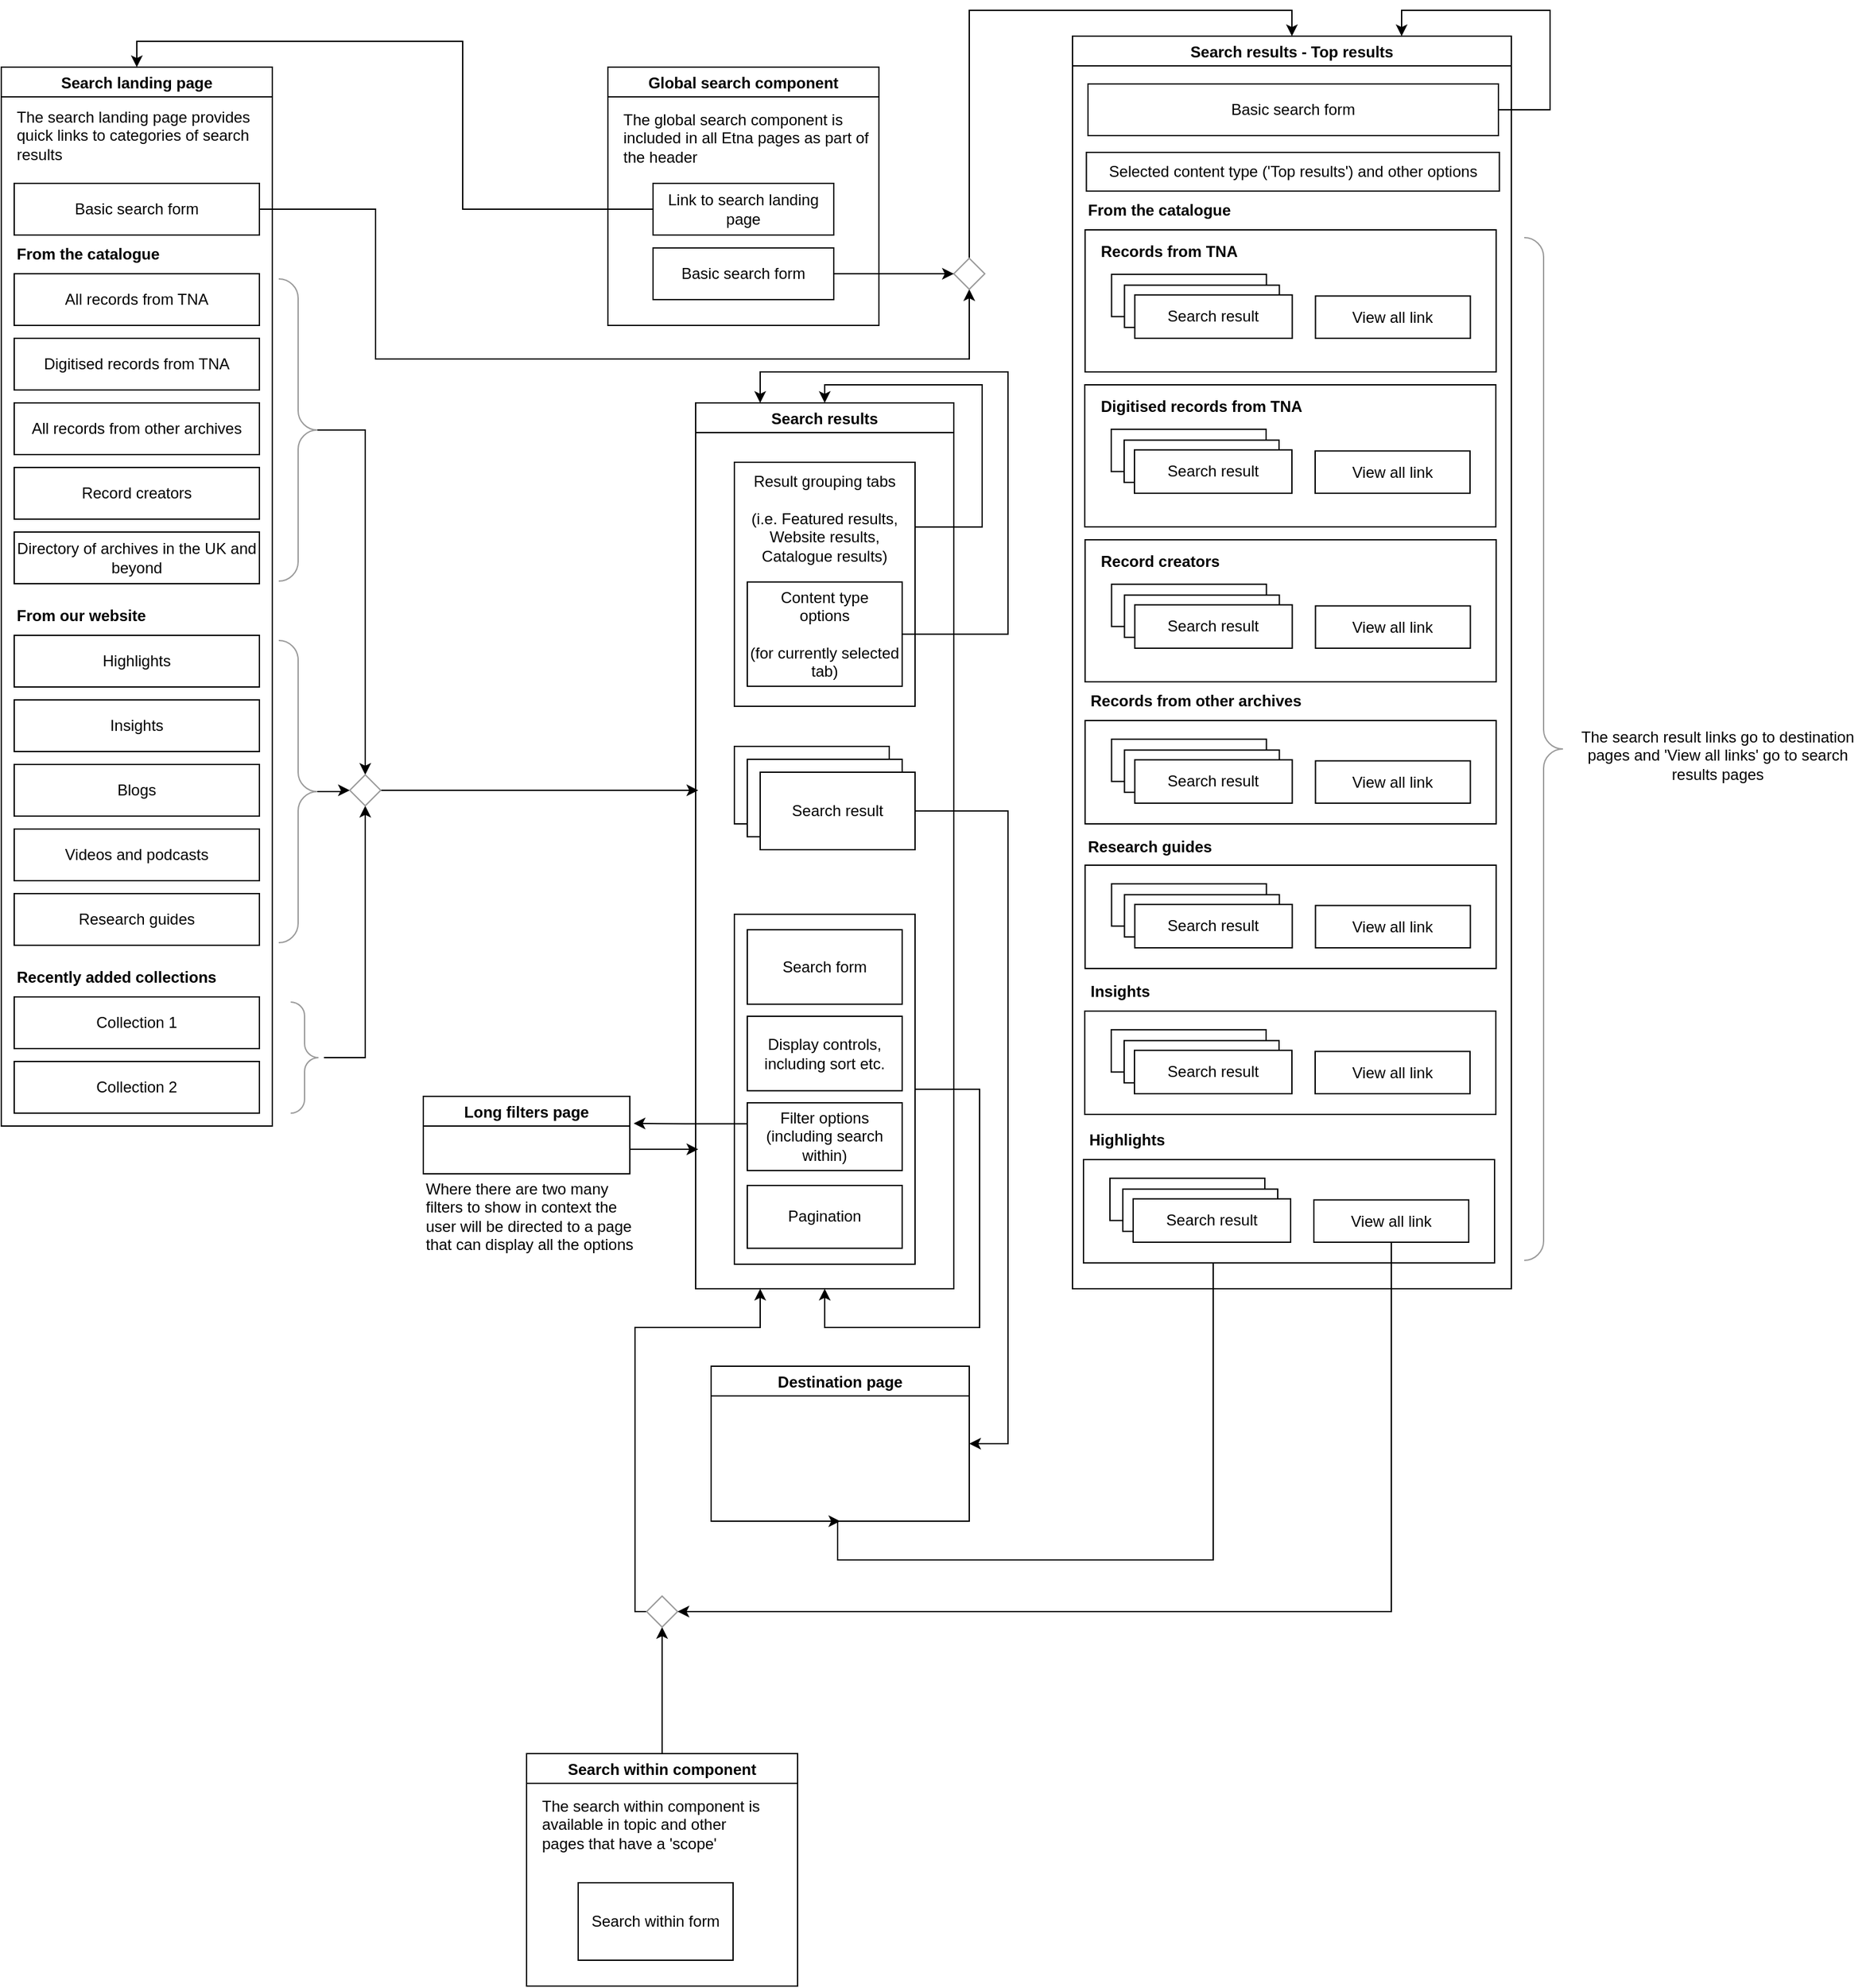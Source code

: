 <mxfile version="16.4.0" type="device"><diagram id="3wuXSHx0vhXqt1FfVYGA" name="Page-1"><mxGraphModel dx="676" dy="444" grid="1" gridSize="10" guides="1" tooltips="1" connect="1" arrows="1" fold="1" page="1" pageScale="1" pageWidth="1654" pageHeight="2336" math="0" shadow="0"><root><mxCell id="0"/><mxCell id="1" parent="0"/><mxCell id="5kCbINDF8DBrdRsvNfK--50" value="" style="edgeStyle=orthogonalEdgeStyle;rounded=0;orthogonalLoop=1;jettySize=auto;html=1;entryX=0.5;entryY=0;entryDx=0;entryDy=0;exitX=0;exitY=0.5;exitDx=0;exitDy=0;" parent="1" source="5kCbINDF8DBrdRsvNfK--17" target="5kCbINDF8DBrdRsvNfK--11" edge="1"><mxGeometry relative="1" as="geometry"><mxPoint x="655" y="-6" as="targetPoint"/></mxGeometry></mxCell><mxCell id="5kCbINDF8DBrdRsvNfK--1" value="Global search component" style="swimlane;" parent="1" vertex="1"><mxGeometry x="610" y="74" width="210" height="200" as="geometry"/></mxCell><mxCell id="5kCbINDF8DBrdRsvNfK--9" value="Basic search form" style="rounded=0;whiteSpace=wrap;html=1;" parent="5kCbINDF8DBrdRsvNfK--1" vertex="1"><mxGeometry x="35" y="140" width="140" height="40" as="geometry"/></mxCell><mxCell id="5kCbINDF8DBrdRsvNfK--17" value="Link to search landing page" style="rounded=0;whiteSpace=wrap;html=1;" parent="5kCbINDF8DBrdRsvNfK--1" vertex="1"><mxGeometry x="35" y="90" width="140" height="40" as="geometry"/></mxCell><mxCell id="5kCbINDF8DBrdRsvNfK--16" value="The global search component is included in all Etna pages as part of the header" style="text;html=1;strokeColor=none;fillColor=none;align=left;verticalAlign=middle;whiteSpace=wrap;rounded=0;" parent="5kCbINDF8DBrdRsvNfK--1" vertex="1"><mxGeometry x="10" y="40" width="200" height="30" as="geometry"/></mxCell><mxCell id="5kCbINDF8DBrdRsvNfK--78" value="" style="edgeStyle=orthogonalEdgeStyle;rounded=0;orthogonalLoop=1;jettySize=auto;html=1;entryX=0.5;entryY=1;entryDx=0;entryDy=0;" parent="1" source="5kCbINDF8DBrdRsvNfK--4" edge="1" target="5ijxJ7U3dJBMiLQ95O7w-69"><mxGeometry relative="1" as="geometry"><mxPoint x="620" y="1024" as="targetPoint"/></mxGeometry></mxCell><mxCell id="5kCbINDF8DBrdRsvNfK--4" value="Search within component" style="swimlane;" parent="1" vertex="1"><mxGeometry x="547" y="1380" width="210" height="180" as="geometry"/></mxCell><mxCell id="5kCbINDF8DBrdRsvNfK--5" value="Search within form" style="rounded=0;whiteSpace=wrap;html=1;" parent="5kCbINDF8DBrdRsvNfK--4" vertex="1"><mxGeometry x="40" y="100" width="120" height="60" as="geometry"/></mxCell><mxCell id="5kCbINDF8DBrdRsvNfK--73" value="The search within component is available in topic and other pages that have a 'scope'" style="text;html=1;strokeColor=none;fillColor=none;align=left;verticalAlign=middle;whiteSpace=wrap;rounded=0;" parent="5kCbINDF8DBrdRsvNfK--4" vertex="1"><mxGeometry x="10" y="40" width="180" height="30" as="geometry"/></mxCell><mxCell id="5kCbINDF8DBrdRsvNfK--6" value="Search results - Top results" style="swimlane;" parent="1" vertex="1"><mxGeometry x="970" y="50" width="340" height="970" as="geometry"/></mxCell><mxCell id="1UFEHKPDBVKjldA-aK7c-43" value="Research guides" style="text;html=1;strokeColor=none;fillColor=none;align=left;verticalAlign=middle;whiteSpace=wrap;rounded=0;fontStyle=1" parent="5kCbINDF8DBrdRsvNfK--6" vertex="1"><mxGeometry x="10" y="613" width="188.5" height="30" as="geometry"/></mxCell><mxCell id="1UFEHKPDBVKjldA-aK7c-57" value="Insights" style="text;html=1;strokeColor=none;fillColor=none;align=left;verticalAlign=middle;whiteSpace=wrap;rounded=0;fontStyle=1" parent="5kCbINDF8DBrdRsvNfK--6" vertex="1"><mxGeometry x="11.5" y="725" width="188.5" height="30" as="geometry"/></mxCell><mxCell id="1UFEHKPDBVKjldA-aK7c-69" value="Selected content type ('Top results') and other options" style="rounded=0;whiteSpace=wrap;html=1;" parent="5kCbINDF8DBrdRsvNfK--6" vertex="1"><mxGeometry x="10.75" y="90" width="320" height="30" as="geometry"/></mxCell><mxCell id="5ijxJ7U3dJBMiLQ95O7w-33" value="" style="group" parent="5kCbINDF8DBrdRsvNfK--6" vertex="1" connectable="0"><mxGeometry x="11.75" y="623" width="318.5" height="110" as="geometry"/></mxCell><mxCell id="5ijxJ7U3dJBMiLQ95O7w-34" value="" style="group" parent="5ijxJ7U3dJBMiLQ95O7w-33" vertex="1" connectable="0"><mxGeometry x="-2" y="19" width="318.5" height="80" as="geometry"/></mxCell><mxCell id="5ijxJ7U3dJBMiLQ95O7w-35" value="" style="rounded=0;whiteSpace=wrap;html=1;" parent="5ijxJ7U3dJBMiLQ95O7w-34" vertex="1"><mxGeometry width="318.5" height="80" as="geometry"/></mxCell><mxCell id="5ijxJ7U3dJBMiLQ95O7w-36" value="View all link" style="rounded=0;whiteSpace=wrap;html=1;" parent="5ijxJ7U3dJBMiLQ95O7w-34" vertex="1"><mxGeometry x="178.5" y="31.221" width="120" height="32.748" as="geometry"/></mxCell><mxCell id="5ijxJ7U3dJBMiLQ95O7w-37" value="\" style="rounded=0;whiteSpace=wrap;html=1;" parent="5ijxJ7U3dJBMiLQ95O7w-34" vertex="1"><mxGeometry x="20.5" y="14.427" width="120" height="32.748" as="geometry"/></mxCell><mxCell id="5ijxJ7U3dJBMiLQ95O7w-38" value="Search result" style="rounded=0;whiteSpace=wrap;html=1;" parent="5ijxJ7U3dJBMiLQ95O7w-34" vertex="1"><mxGeometry x="30.5" y="22.824" width="120" height="32.748" as="geometry"/></mxCell><mxCell id="5ijxJ7U3dJBMiLQ95O7w-39" value="Search result" style="rounded=0;whiteSpace=wrap;html=1;" parent="5ijxJ7U3dJBMiLQ95O7w-34" vertex="1"><mxGeometry x="38.5" y="30.382" width="122" height="33.588" as="geometry"/></mxCell><mxCell id="5ijxJ7U3dJBMiLQ95O7w-40" value="" style="group" parent="5kCbINDF8DBrdRsvNfK--6" vertex="1" connectable="0"><mxGeometry x="11.5" y="735" width="318.5" height="110" as="geometry"/></mxCell><mxCell id="5ijxJ7U3dJBMiLQ95O7w-41" value="" style="group" parent="5ijxJ7U3dJBMiLQ95O7w-40" vertex="1" connectable="0"><mxGeometry x="-2" y="20" width="318.5" height="80" as="geometry"/></mxCell><mxCell id="5ijxJ7U3dJBMiLQ95O7w-42" value="" style="rounded=0;whiteSpace=wrap;html=1;" parent="5ijxJ7U3dJBMiLQ95O7w-41" vertex="1"><mxGeometry width="318.5" height="80" as="geometry"/></mxCell><mxCell id="5ijxJ7U3dJBMiLQ95O7w-43" value="View all link" style="rounded=0;whiteSpace=wrap;html=1;" parent="5ijxJ7U3dJBMiLQ95O7w-41" vertex="1"><mxGeometry x="178.5" y="31.221" width="120" height="32.748" as="geometry"/></mxCell><mxCell id="5ijxJ7U3dJBMiLQ95O7w-44" value="\" style="rounded=0;whiteSpace=wrap;html=1;" parent="5ijxJ7U3dJBMiLQ95O7w-41" vertex="1"><mxGeometry x="20.5" y="14.427" width="120" height="32.748" as="geometry"/></mxCell><mxCell id="5ijxJ7U3dJBMiLQ95O7w-45" value="Search result" style="rounded=0;whiteSpace=wrap;html=1;" parent="5ijxJ7U3dJBMiLQ95O7w-41" vertex="1"><mxGeometry x="30.5" y="22.824" width="120" height="32.748" as="geometry"/></mxCell><mxCell id="5ijxJ7U3dJBMiLQ95O7w-46" value="Search result" style="rounded=0;whiteSpace=wrap;html=1;" parent="5ijxJ7U3dJBMiLQ95O7w-41" vertex="1"><mxGeometry x="38.5" y="30.382" width="122" height="33.588" as="geometry"/></mxCell><mxCell id="1UFEHKPDBVKjldA-aK7c-34" value="Records from other archives" style="text;html=1;strokeColor=none;fillColor=none;align=left;verticalAlign=middle;whiteSpace=wrap;rounded=0;fontStyle=1" parent="5kCbINDF8DBrdRsvNfK--6" vertex="1"><mxGeometry x="11.5" y="500" width="188.5" height="30" as="geometry"/></mxCell><mxCell id="5ijxJ7U3dJBMiLQ95O7w-25" value="" style="group" parent="5kCbINDF8DBrdRsvNfK--6" vertex="1" connectable="0"><mxGeometry x="11.75" y="510" width="318.5" height="110" as="geometry"/></mxCell><mxCell id="5ijxJ7U3dJBMiLQ95O7w-32" value="" style="group" parent="5ijxJ7U3dJBMiLQ95O7w-25" vertex="1" connectable="0"><mxGeometry x="-2" y="20" width="318.5" height="80" as="geometry"/></mxCell><mxCell id="5ijxJ7U3dJBMiLQ95O7w-26" value="" style="rounded=0;whiteSpace=wrap;html=1;" parent="5ijxJ7U3dJBMiLQ95O7w-32" vertex="1"><mxGeometry width="318.5" height="80" as="geometry"/></mxCell><mxCell id="5ijxJ7U3dJBMiLQ95O7w-28" value="View all link" style="rounded=0;whiteSpace=wrap;html=1;" parent="5ijxJ7U3dJBMiLQ95O7w-32" vertex="1"><mxGeometry x="178.5" y="31.221" width="120" height="32.748" as="geometry"/></mxCell><mxCell id="5ijxJ7U3dJBMiLQ95O7w-29" value="\" style="rounded=0;whiteSpace=wrap;html=1;" parent="5ijxJ7U3dJBMiLQ95O7w-32" vertex="1"><mxGeometry x="20.5" y="14.427" width="120" height="32.748" as="geometry"/></mxCell><mxCell id="5ijxJ7U3dJBMiLQ95O7w-30" value="Search result" style="rounded=0;whiteSpace=wrap;html=1;" parent="5ijxJ7U3dJBMiLQ95O7w-32" vertex="1"><mxGeometry x="30.5" y="22.824" width="120" height="32.748" as="geometry"/></mxCell><mxCell id="5ijxJ7U3dJBMiLQ95O7w-31" value="Search result" style="rounded=0;whiteSpace=wrap;html=1;" parent="5ijxJ7U3dJBMiLQ95O7w-32" vertex="1"><mxGeometry x="38.5" y="30.382" width="122" height="33.588" as="geometry"/></mxCell><mxCell id="1UFEHKPDBVKjldA-aK7c-6" value="From the catalogue" style="text;html=1;strokeColor=none;fillColor=none;align=left;verticalAlign=middle;whiteSpace=wrap;rounded=0;fontStyle=1" parent="5kCbINDF8DBrdRsvNfK--6" vertex="1"><mxGeometry x="10" y="120" width="136" height="30" as="geometry"/></mxCell><mxCell id="5ijxJ7U3dJBMiLQ95O7w-5" value="" style="group" parent="5kCbINDF8DBrdRsvNfK--6" vertex="1" connectable="0"><mxGeometry x="11.75" y="150" width="318.5" height="110" as="geometry"/></mxCell><mxCell id="1UFEHKPDBVKjldA-aK7c-7" value="Search result" style="rounded=0;whiteSpace=wrap;html=1;" parent="5ijxJ7U3dJBMiLQ95O7w-5" vertex="1"><mxGeometry x="10.5" y="31" width="120" height="60" as="geometry"/></mxCell><mxCell id="1UFEHKPDBVKjldA-aK7c-19" value="" style="group" parent="5ijxJ7U3dJBMiLQ95O7w-5" vertex="1" connectable="0"><mxGeometry width="318.5" height="110" as="geometry"/></mxCell><mxCell id="1UFEHKPDBVKjldA-aK7c-20" value="" style="group" parent="1UFEHKPDBVKjldA-aK7c-19" vertex="1" connectable="0"><mxGeometry width="318.5" height="110" as="geometry"/></mxCell><mxCell id="1UFEHKPDBVKjldA-aK7c-5" value="" style="rounded=0;whiteSpace=wrap;html=1;" parent="1UFEHKPDBVKjldA-aK7c-20" vertex="1"><mxGeometry x="-2" width="318.5" height="110" as="geometry"/></mxCell><mxCell id="1UFEHKPDBVKjldA-aK7c-13" value="Records from TNA" style="text;html=1;strokeColor=none;fillColor=none;align=left;verticalAlign=middle;whiteSpace=wrap;rounded=0;fontStyle=1" parent="1UFEHKPDBVKjldA-aK7c-20" vertex="1"><mxGeometry x="8.5" y="4.198" width="136" height="25.191" as="geometry"/></mxCell><mxCell id="1UFEHKPDBVKjldA-aK7c-14" value="View all link" style="rounded=0;whiteSpace=wrap;html=1;" parent="1UFEHKPDBVKjldA-aK7c-20" vertex="1"><mxGeometry x="176.5" y="51.221" width="120" height="32.748" as="geometry"/></mxCell><mxCell id="1UFEHKPDBVKjldA-aK7c-10" value="\" style="rounded=0;whiteSpace=wrap;html=1;" parent="1UFEHKPDBVKjldA-aK7c-20" vertex="1"><mxGeometry x="18.5" y="34.427" width="120" height="32.748" as="geometry"/></mxCell><mxCell id="1UFEHKPDBVKjldA-aK7c-11" value="Search result" style="rounded=0;whiteSpace=wrap;html=1;" parent="1UFEHKPDBVKjldA-aK7c-20" vertex="1"><mxGeometry x="28.5" y="42.824" width="120" height="32.748" as="geometry"/></mxCell><mxCell id="1UFEHKPDBVKjldA-aK7c-12" value="Search result" style="rounded=0;whiteSpace=wrap;html=1;" parent="1UFEHKPDBVKjldA-aK7c-20" vertex="1"><mxGeometry x="36.5" y="50.382" width="122" height="33.588" as="geometry"/></mxCell><mxCell id="5ijxJ7U3dJBMiLQ95O7w-6" value="" style="group" parent="5kCbINDF8DBrdRsvNfK--6" vertex="1" connectable="0"><mxGeometry x="11.5" y="270" width="318.5" height="110" as="geometry"/></mxCell><mxCell id="5ijxJ7U3dJBMiLQ95O7w-7" value="Search result" style="rounded=0;whiteSpace=wrap;html=1;" parent="5ijxJ7U3dJBMiLQ95O7w-6" vertex="1"><mxGeometry x="10.5" y="31" width="120" height="60" as="geometry"/></mxCell><mxCell id="5ijxJ7U3dJBMiLQ95O7w-8" value="" style="group" parent="5ijxJ7U3dJBMiLQ95O7w-6" vertex="1" connectable="0"><mxGeometry width="318.5" height="110" as="geometry"/></mxCell><mxCell id="5ijxJ7U3dJBMiLQ95O7w-9" value="" style="group" parent="5ijxJ7U3dJBMiLQ95O7w-8" vertex="1" connectable="0"><mxGeometry width="318.5" height="110" as="geometry"/></mxCell><mxCell id="5ijxJ7U3dJBMiLQ95O7w-10" value="" style="rounded=0;whiteSpace=wrap;html=1;" parent="5ijxJ7U3dJBMiLQ95O7w-9" vertex="1"><mxGeometry x="-2" width="318.5" height="110" as="geometry"/></mxCell><mxCell id="5ijxJ7U3dJBMiLQ95O7w-11" value="Digitised records from TNA" style="text;html=1;strokeColor=none;fillColor=none;align=left;verticalAlign=middle;whiteSpace=wrap;rounded=0;fontStyle=1" parent="5ijxJ7U3dJBMiLQ95O7w-9" vertex="1"><mxGeometry x="8.5" y="4.2" width="191.5" height="25.19" as="geometry"/></mxCell><mxCell id="5ijxJ7U3dJBMiLQ95O7w-12" value="View all link" style="rounded=0;whiteSpace=wrap;html=1;" parent="5ijxJ7U3dJBMiLQ95O7w-9" vertex="1"><mxGeometry x="176.5" y="51.221" width="120" height="32.748" as="geometry"/></mxCell><mxCell id="5ijxJ7U3dJBMiLQ95O7w-13" value="\" style="rounded=0;whiteSpace=wrap;html=1;" parent="5ijxJ7U3dJBMiLQ95O7w-9" vertex="1"><mxGeometry x="18.5" y="34.427" width="120" height="32.748" as="geometry"/></mxCell><mxCell id="5ijxJ7U3dJBMiLQ95O7w-14" value="Search result" style="rounded=0;whiteSpace=wrap;html=1;" parent="5ijxJ7U3dJBMiLQ95O7w-9" vertex="1"><mxGeometry x="28.5" y="42.824" width="120" height="32.748" as="geometry"/></mxCell><mxCell id="5ijxJ7U3dJBMiLQ95O7w-15" value="Search result" style="rounded=0;whiteSpace=wrap;html=1;" parent="5ijxJ7U3dJBMiLQ95O7w-9" vertex="1"><mxGeometry x="36.5" y="50.382" width="122" height="33.588" as="geometry"/></mxCell><mxCell id="5ijxJ7U3dJBMiLQ95O7w-16" value="" style="group" parent="5kCbINDF8DBrdRsvNfK--6" vertex="1" connectable="0"><mxGeometry x="11.75" y="390" width="318.5" height="110" as="geometry"/></mxCell><mxCell id="5ijxJ7U3dJBMiLQ95O7w-17" value="" style="group" parent="5ijxJ7U3dJBMiLQ95O7w-16" vertex="1" connectable="0"><mxGeometry width="318.5" height="110" as="geometry"/></mxCell><mxCell id="5ijxJ7U3dJBMiLQ95O7w-18" value="" style="rounded=0;whiteSpace=wrap;html=1;" parent="5ijxJ7U3dJBMiLQ95O7w-17" vertex="1"><mxGeometry x="-2" width="318.5" height="110" as="geometry"/></mxCell><mxCell id="5ijxJ7U3dJBMiLQ95O7w-19" value="Record creators" style="text;html=1;strokeColor=none;fillColor=none;align=left;verticalAlign=middle;whiteSpace=wrap;rounded=0;fontStyle=1" parent="5ijxJ7U3dJBMiLQ95O7w-17" vertex="1"><mxGeometry x="8.5" y="4.2" width="191.5" height="25.19" as="geometry"/></mxCell><mxCell id="5ijxJ7U3dJBMiLQ95O7w-20" value="View all link" style="rounded=0;whiteSpace=wrap;html=1;" parent="5ijxJ7U3dJBMiLQ95O7w-17" vertex="1"><mxGeometry x="176.5" y="51.221" width="120" height="32.748" as="geometry"/></mxCell><mxCell id="5ijxJ7U3dJBMiLQ95O7w-21" value="\" style="rounded=0;whiteSpace=wrap;html=1;" parent="5ijxJ7U3dJBMiLQ95O7w-17" vertex="1"><mxGeometry x="18.5" y="34.427" width="120" height="32.748" as="geometry"/></mxCell><mxCell id="5ijxJ7U3dJBMiLQ95O7w-22" value="Search result" style="rounded=0;whiteSpace=wrap;html=1;" parent="5ijxJ7U3dJBMiLQ95O7w-17" vertex="1"><mxGeometry x="28.5" y="42.824" width="120" height="32.748" as="geometry"/></mxCell><mxCell id="5ijxJ7U3dJBMiLQ95O7w-23" value="Search result" style="rounded=0;whiteSpace=wrap;html=1;" parent="5ijxJ7U3dJBMiLQ95O7w-17" vertex="1"><mxGeometry x="36.5" y="50.382" width="122" height="33.588" as="geometry"/></mxCell><mxCell id="1UFEHKPDBVKjldA-aK7c-63" value="Highlights" style="text;html=1;strokeColor=none;fillColor=none;align=left;verticalAlign=middle;whiteSpace=wrap;rounded=0;fontStyle=1" parent="5kCbINDF8DBrdRsvNfK--6" vertex="1"><mxGeometry x="10.75" y="840" width="188.5" height="30" as="geometry"/></mxCell><mxCell id="5ijxJ7U3dJBMiLQ95O7w-47" value="" style="group" parent="5kCbINDF8DBrdRsvNfK--6" vertex="1" connectable="0"><mxGeometry x="8.5" y="870" width="318.5" height="80" as="geometry"/></mxCell><mxCell id="5ijxJ7U3dJBMiLQ95O7w-48" value="" style="rounded=0;whiteSpace=wrap;html=1;" parent="5ijxJ7U3dJBMiLQ95O7w-47" vertex="1"><mxGeometry width="318.5" height="80" as="geometry"/></mxCell><mxCell id="5ijxJ7U3dJBMiLQ95O7w-49" value="View all link" style="rounded=0;whiteSpace=wrap;html=1;" parent="5ijxJ7U3dJBMiLQ95O7w-47" vertex="1"><mxGeometry x="178.5" y="31.221" width="120" height="32.748" as="geometry"/></mxCell><mxCell id="5ijxJ7U3dJBMiLQ95O7w-50" value="\" style="rounded=0;whiteSpace=wrap;html=1;" parent="5ijxJ7U3dJBMiLQ95O7w-47" vertex="1"><mxGeometry x="20.5" y="14.427" width="120" height="32.748" as="geometry"/></mxCell><mxCell id="5ijxJ7U3dJBMiLQ95O7w-51" value="Search result" style="rounded=0;whiteSpace=wrap;html=1;" parent="5ijxJ7U3dJBMiLQ95O7w-47" vertex="1"><mxGeometry x="30.5" y="22.824" width="120" height="32.748" as="geometry"/></mxCell><mxCell id="5ijxJ7U3dJBMiLQ95O7w-52" value="Search result" style="rounded=0;whiteSpace=wrap;html=1;" parent="5ijxJ7U3dJBMiLQ95O7w-47" vertex="1"><mxGeometry x="38.5" y="30.382" width="122" height="33.588" as="geometry"/></mxCell><mxCell id="5ijxJ7U3dJBMiLQ95O7w-59" value="Basic search form" style="rounded=0;whiteSpace=wrap;html=1;" parent="5kCbINDF8DBrdRsvNfK--6" vertex="1"><mxGeometry x="12" y="37" width="318" height="40" as="geometry"/></mxCell><mxCell id="5ijxJ7U3dJBMiLQ95O7w-61" value="" style="edgeStyle=orthogonalEdgeStyle;rounded=0;orthogonalLoop=1;jettySize=auto;html=1;entryX=0.75;entryY=0;entryDx=0;entryDy=0;exitX=1;exitY=0.5;exitDx=0;exitDy=0;" parent="5kCbINDF8DBrdRsvNfK--6" source="5ijxJ7U3dJBMiLQ95O7w-59" target="5kCbINDF8DBrdRsvNfK--6" edge="1"><mxGeometry relative="1" as="geometry"><mxPoint x="509.0" y="57" as="targetPoint"/><Array as="points"><mxPoint x="370" y="57"/><mxPoint x="370" y="-20"/><mxPoint x="255" y="-20"/></Array></mxGeometry></mxCell><mxCell id="5kCbINDF8DBrdRsvNfK--45" value="" style="edgeStyle=orthogonalEdgeStyle;rounded=0;orthogonalLoop=1;jettySize=auto;html=1;entryX=0.5;entryY=0;entryDx=0;entryDy=0;" parent="1" source="5kCbINDF8DBrdRsvNfK--37" target="5kCbINDF8DBrdRsvNfK--41" edge="1"><mxGeometry relative="1" as="geometry"/></mxCell><mxCell id="5kCbINDF8DBrdRsvNfK--42" value="" style="edgeStyle=orthogonalEdgeStyle;rounded=0;orthogonalLoop=1;jettySize=auto;html=1;" parent="1" source="5kCbINDF8DBrdRsvNfK--38" target="5kCbINDF8DBrdRsvNfK--41" edge="1"><mxGeometry relative="1" as="geometry"/></mxCell><mxCell id="5kCbINDF8DBrdRsvNfK--44" value="" style="edgeStyle=orthogonalEdgeStyle;rounded=0;orthogonalLoop=1;jettySize=auto;html=1;" parent="1" source="5kCbINDF8DBrdRsvNfK--39" target="5kCbINDF8DBrdRsvNfK--41" edge="1"><mxGeometry relative="1" as="geometry"><mxPoint x="555" y="814" as="targetPoint"/></mxGeometry></mxCell><mxCell id="5kCbINDF8DBrdRsvNfK--54" value="" style="edgeStyle=orthogonalEdgeStyle;rounded=0;orthogonalLoop=1;jettySize=auto;html=1;" parent="1" source="5kCbINDF8DBrdRsvNfK--41" edge="1"><mxGeometry relative="1" as="geometry"><mxPoint x="680" y="634" as="targetPoint"/></mxGeometry></mxCell><mxCell id="5kCbINDF8DBrdRsvNfK--41" value="" style="rhombus;whiteSpace=wrap;html=1;align=left;strokeColor=#999999;strokeWidth=1;shadow=0;dashed=0;" parent="1" vertex="1"><mxGeometry x="410" y="622" width="24" height="24" as="geometry"/></mxCell><mxCell id="5kCbINDF8DBrdRsvNfK--55" value="Search results" style="swimlane;" parent="1" vertex="1"><mxGeometry x="678" y="334" width="200" height="686" as="geometry"/></mxCell><mxCell id="5kCbINDF8DBrdRsvNfK--60" value="" style="edgeStyle=orthogonalEdgeStyle;rounded=0;orthogonalLoop=1;jettySize=auto;html=1;entryX=0.5;entryY=1;entryDx=0;entryDy=0;exitX=1;exitY=0.5;exitDx=0;exitDy=0;" parent="5kCbINDF8DBrdRsvNfK--55" source="5kCbINDF8DBrdRsvNfK--68" target="5kCbINDF8DBrdRsvNfK--55" edge="1"><mxGeometry relative="1" as="geometry"><mxPoint x="170" y="260" as="sourcePoint"/><mxPoint x="240" y="150" as="targetPoint"/><Array as="points"><mxPoint x="220" y="531"/><mxPoint x="220" y="716"/><mxPoint x="100" y="716"/></Array></mxGeometry></mxCell><mxCell id="1UFEHKPDBVKjldA-aK7c-1" value="" style="group" parent="5kCbINDF8DBrdRsvNfK--55" vertex="1" connectable="0"><mxGeometry x="30" y="396" width="140" height="271" as="geometry"/></mxCell><mxCell id="5kCbINDF8DBrdRsvNfK--68" value="" style="rounded=0;whiteSpace=wrap;html=1;" parent="1UFEHKPDBVKjldA-aK7c-1" vertex="1"><mxGeometry width="140" height="271" as="geometry"/></mxCell><mxCell id="5kCbINDF8DBrdRsvNfK--58" value="Display controls, including sort etc." style="rounded=0;whiteSpace=wrap;html=1;" parent="1UFEHKPDBVKjldA-aK7c-1" vertex="1"><mxGeometry x="10" y="79" width="120" height="57.68" as="geometry"/></mxCell><mxCell id="5kCbINDF8DBrdRsvNfK--66" value="Filter options (including search within)" style="rounded=0;whiteSpace=wrap;html=1;" parent="1UFEHKPDBVKjldA-aK7c-1" vertex="1"><mxGeometry x="10" y="146" width="120" height="52.45" as="geometry"/></mxCell><mxCell id="5kCbINDF8DBrdRsvNfK--67" value="Pagination" style="rounded=0;whiteSpace=wrap;html=1;" parent="1UFEHKPDBVKjldA-aK7c-1" vertex="1"><mxGeometry x="10" y="210" width="120" height="48.68" as="geometry"/></mxCell><mxCell id="5ijxJ7U3dJBMiLQ95O7w-66" value="Search form" style="rounded=0;whiteSpace=wrap;html=1;" parent="1UFEHKPDBVKjldA-aK7c-1" vertex="1"><mxGeometry x="10" y="12" width="120" height="57.68" as="geometry"/></mxCell><mxCell id="5ijxJ7U3dJBMiLQ95O7w-81" value="" style="edgeStyle=orthogonalEdgeStyle;rounded=0;orthogonalLoop=1;jettySize=auto;html=1;exitX=1;exitY=0.75;exitDx=0;exitDy=0;" parent="5kCbINDF8DBrdRsvNfK--55" source="5ijxJ7U3dJBMiLQ95O7w-75" edge="1"><mxGeometry relative="1" as="geometry"><mxPoint x="-29" y="578.059" as="sourcePoint"/><mxPoint x="2" y="578" as="targetPoint"/><Array as="points"><mxPoint x="-51" y="578"/></Array></mxGeometry></mxCell><mxCell id="5ijxJ7U3dJBMiLQ95O7w-75" value="Long filters page" style="swimlane;" parent="5kCbINDF8DBrdRsvNfK--55" vertex="1"><mxGeometry x="-211" y="537" width="160" height="60" as="geometry"/></mxCell><mxCell id="5ijxJ7U3dJBMiLQ95O7w-77" value="" style="edgeStyle=orthogonalEdgeStyle;rounded=0;orthogonalLoop=1;jettySize=auto;html=1;" parent="5kCbINDF8DBrdRsvNfK--55" edge="1"><mxGeometry relative="1" as="geometry"><mxPoint x="40" y="558.235" as="sourcePoint"/><mxPoint x="-48" y="558" as="targetPoint"/><Array as="points"><mxPoint x="-8" y="558"/><mxPoint x="-8" y="558"/></Array></mxGeometry></mxCell><mxCell id="5ijxJ7U3dJBMiLQ95O7w-82" value="Where there are two many filters to show in context the user will be directed to a page that can display all the options" style="text;html=1;strokeColor=none;fillColor=none;align=left;verticalAlign=middle;whiteSpace=wrap;rounded=0;dashed=1;dashPattern=1 1;" parent="5kCbINDF8DBrdRsvNfK--55" vertex="1"><mxGeometry x="-211" y="615" width="173" height="30" as="geometry"/></mxCell><mxCell id="5kCbINDF8DBrdRsvNfK--63" value="Search result" style="rounded=0;whiteSpace=wrap;html=1;" parent="5kCbINDF8DBrdRsvNfK--55" vertex="1"><mxGeometry x="30" y="266" width="120" height="60" as="geometry"/></mxCell><mxCell id="5kCbINDF8DBrdRsvNfK--64" value="Search result" style="rounded=0;whiteSpace=wrap;html=1;" parent="5kCbINDF8DBrdRsvNfK--55" vertex="1"><mxGeometry x="40" y="276" width="120" height="60" as="geometry"/></mxCell><mxCell id="5kCbINDF8DBrdRsvNfK--65" value="Search result" style="rounded=0;whiteSpace=wrap;html=1;" parent="5kCbINDF8DBrdRsvNfK--55" vertex="1"><mxGeometry x="50" y="286" width="120" height="60" as="geometry"/></mxCell><mxCell id="eWm3FDu_EHAOsGcn31DS-12" value="Result grouping tabs&lt;br&gt;&lt;br&gt;(i.e. Featured results, Website results, Catalogue results)&lt;br&gt;&lt;br&gt;&lt;br&gt;&lt;br&gt;&lt;br&gt;&lt;br&gt;&lt;br&gt;&lt;br&gt;" style="rounded=0;whiteSpace=wrap;html=1;" vertex="1" parent="5kCbINDF8DBrdRsvNfK--55"><mxGeometry x="30" y="46" width="140" height="188.93" as="geometry"/></mxCell><mxCell id="5kCbINDF8DBrdRsvNfK--61" value="Content type &lt;br&gt;options&lt;br&gt;&lt;br&gt;(for currently selected tab)" style="rounded=0;whiteSpace=wrap;html=1;" parent="5kCbINDF8DBrdRsvNfK--55" vertex="1"><mxGeometry x="40" y="138.71" width="120" height="80.72" as="geometry"/></mxCell><mxCell id="5ijxJ7U3dJBMiLQ95O7w-65" value="" style="edgeStyle=orthogonalEdgeStyle;rounded=0;orthogonalLoop=1;jettySize=auto;html=1;entryX=0.25;entryY=0;entryDx=0;entryDy=0;exitX=1;exitY=0.5;exitDx=0;exitDy=0;" parent="5kCbINDF8DBrdRsvNfK--55" source="5kCbINDF8DBrdRsvNfK--61" target="5kCbINDF8DBrdRsvNfK--55" edge="1"><mxGeometry relative="1" as="geometry"><mxPoint x="250" y="59" as="targetPoint"/><Array as="points"><mxPoint x="242" y="179"/><mxPoint x="242" y="-24"/><mxPoint x="50" y="-24"/></Array><mxPoint x="232" y="236" as="sourcePoint"/></mxGeometry></mxCell><mxCell id="eWm3FDu_EHAOsGcn31DS-13" value="" style="edgeStyle=orthogonalEdgeStyle;rounded=0;orthogonalLoop=1;jettySize=auto;html=1;entryX=0.5;entryY=0;entryDx=0;entryDy=0;exitX=0.999;exitY=0.265;exitDx=0;exitDy=0;exitPerimeter=0;" edge="1" parent="5kCbINDF8DBrdRsvNfK--55" source="eWm3FDu_EHAOsGcn31DS-12" target="5kCbINDF8DBrdRsvNfK--55"><mxGeometry relative="1" as="geometry"><mxPoint x="110" y="10" as="targetPoint"/><Array as="points"><mxPoint x="222" y="96"/><mxPoint x="222" y="-14"/><mxPoint x="100" y="-14"/></Array><mxPoint x="170" y="189.07" as="sourcePoint"/></mxGeometry></mxCell><mxCell id="5kCbINDF8DBrdRsvNfK--72" value="" style="edgeStyle=orthogonalEdgeStyle;rounded=0;orthogonalLoop=1;jettySize=auto;html=1;exitX=1;exitY=0.5;exitDx=0;exitDy=0;entryX=1;entryY=0.5;entryDx=0;entryDy=0;" parent="1" source="5kCbINDF8DBrdRsvNfK--65" edge="1" target="5kCbINDF8DBrdRsvNfK--69"><mxGeometry relative="1" as="geometry"><mxPoint x="890" y="984" as="targetPoint"/><Array as="points"><mxPoint x="920" y="650"/><mxPoint x="920" y="1140"/></Array></mxGeometry></mxCell><mxCell id="5kCbINDF8DBrdRsvNfK--69" value="Destination page" style="swimlane;" parent="1" vertex="1"><mxGeometry x="690" y="1080" width="200" height="120" as="geometry"/></mxCell><mxCell id="1UFEHKPDBVKjldA-aK7c-46" value="&lt;br&gt;&lt;br&gt;&lt;br&gt;&lt;br&gt;&lt;br&gt;" style="labelPosition=right;align=left;strokeWidth=1;shape=mxgraph.mockup.markup.curlyBrace;html=1;shadow=0;dashed=0;strokeColor=#999999;direction=north;rotation=-180;" parent="1" vertex="1"><mxGeometry x="1320" y="206" width="30" height="792" as="geometry"/></mxCell><mxCell id="1UFEHKPDBVKjldA-aK7c-48" value="The search result links go to destination pages and 'View all links' go to search results pages" style="text;html=1;strokeColor=none;fillColor=none;align=center;verticalAlign=middle;whiteSpace=wrap;rounded=0;" parent="1" vertex="1"><mxGeometry x="1350" y="592" width="240" height="30" as="geometry"/></mxCell><mxCell id="5ijxJ7U3dJBMiLQ95O7w-4" value="" style="edgeStyle=orthogonalEdgeStyle;rounded=0;orthogonalLoop=1;jettySize=auto;html=1;entryX=0.5;entryY=1;entryDx=0;entryDy=0;" parent="1" source="5ijxJ7U3dJBMiLQ95O7w-48" target="5kCbINDF8DBrdRsvNfK--69" edge="1"><mxGeometry relative="1" as="geometry"><mxPoint x="1079.0" y="1070.0" as="sourcePoint"/><mxPoint x="738" y="840" as="targetPoint"/><Array as="points"><mxPoint x="1079" y="1230"/><mxPoint x="788" y="1230"/><mxPoint x="788" y="1200"/></Array></mxGeometry></mxCell><mxCell id="5ijxJ7U3dJBMiLQ95O7w-54" value="" style="edgeStyle=orthogonalEdgeStyle;rounded=0;orthogonalLoop=1;jettySize=auto;html=1;exitX=1;exitY=0.5;exitDx=0;exitDy=0;entryX=0.5;entryY=1;entryDx=0;entryDy=0;" parent="1" source="5ijxJ7U3dJBMiLQ95O7w-53" target="5ijxJ7U3dJBMiLQ95O7w-55" edge="1"><mxGeometry relative="1" as="geometry"><mxPoint x="900" y="260" as="targetPoint"/><Array as="points"><mxPoint x="430" y="184"/><mxPoint x="430" y="300"/><mxPoint x="890" y="300"/></Array><mxPoint x="795" y="244" as="sourcePoint"/></mxGeometry></mxCell><mxCell id="5ijxJ7U3dJBMiLQ95O7w-58" value="" style="edgeStyle=orthogonalEdgeStyle;rounded=0;orthogonalLoop=1;jettySize=auto;html=1;entryX=0.5;entryY=0;entryDx=0;entryDy=0;" parent="1" source="5ijxJ7U3dJBMiLQ95O7w-55" target="5kCbINDF8DBrdRsvNfK--6" edge="1"><mxGeometry relative="1" as="geometry"><mxPoint x="890" y="142.0" as="targetPoint"/><Array as="points"><mxPoint x="890" y="30"/><mxPoint x="1140" y="30"/></Array></mxGeometry></mxCell><mxCell id="5ijxJ7U3dJBMiLQ95O7w-55" value="" style="rhombus;whiteSpace=wrap;html=1;align=left;strokeColor=#999999;strokeWidth=1;shadow=0;dashed=0;" parent="1" vertex="1"><mxGeometry x="878" y="222" width="24" height="24" as="geometry"/></mxCell><mxCell id="5ijxJ7U3dJBMiLQ95O7w-56" value="" style="edgeStyle=orthogonalEdgeStyle;rounded=0;orthogonalLoop=1;jettySize=auto;html=1;" parent="1" source="5kCbINDF8DBrdRsvNfK--9" target="5ijxJ7U3dJBMiLQ95O7w-55" edge="1"><mxGeometry relative="1" as="geometry"/></mxCell><mxCell id="5ijxJ7U3dJBMiLQ95O7w-68" value="" style="group" parent="1" vertex="1" connectable="0"><mxGeometry x="140" y="74" width="250" height="820" as="geometry"/></mxCell><mxCell id="5kCbINDF8DBrdRsvNfK--11" value="Search landing page" style="swimlane;" parent="5ijxJ7U3dJBMiLQ95O7w-68" vertex="1"><mxGeometry width="210" height="820" as="geometry"/></mxCell><mxCell id="5kCbINDF8DBrdRsvNfK--18" value="The search landing page provides quick links to categories of search results" style="text;html=1;strokeColor=none;fillColor=none;align=left;verticalAlign=middle;whiteSpace=wrap;rounded=0;" parent="5kCbINDF8DBrdRsvNfK--11" vertex="1"><mxGeometry x="10" y="38" width="200" height="30" as="geometry"/></mxCell><mxCell id="5kCbINDF8DBrdRsvNfK--20" value="From the catalogue" style="text;html=1;strokeColor=none;fillColor=none;align=left;verticalAlign=middle;whiteSpace=wrap;rounded=0;fontStyle=1" parent="5kCbINDF8DBrdRsvNfK--11" vertex="1"><mxGeometry x="10" y="130" width="136" height="30" as="geometry"/></mxCell><mxCell id="5kCbINDF8DBrdRsvNfK--21" value="All records from TNA" style="rounded=0;whiteSpace=wrap;html=1;" parent="5kCbINDF8DBrdRsvNfK--11" vertex="1"><mxGeometry x="10" y="160" width="190" height="40" as="geometry"/></mxCell><mxCell id="5kCbINDF8DBrdRsvNfK--23" value="Digitised records from TNA" style="rounded=0;whiteSpace=wrap;html=1;" parent="5kCbINDF8DBrdRsvNfK--11" vertex="1"><mxGeometry x="10" y="210" width="190" height="40" as="geometry"/></mxCell><mxCell id="5kCbINDF8DBrdRsvNfK--24" value="All records from other archives" style="rounded=0;whiteSpace=wrap;html=1;" parent="5kCbINDF8DBrdRsvNfK--11" vertex="1"><mxGeometry x="10" y="260" width="190" height="40" as="geometry"/></mxCell><mxCell id="5kCbINDF8DBrdRsvNfK--25" value="Record creators" style="rounded=0;whiteSpace=wrap;html=1;" parent="5kCbINDF8DBrdRsvNfK--11" vertex="1"><mxGeometry x="10" y="310" width="190" height="40" as="geometry"/></mxCell><mxCell id="5kCbINDF8DBrdRsvNfK--26" value="Directory of archives in the UK and beyond" style="rounded=0;whiteSpace=wrap;html=1;" parent="5kCbINDF8DBrdRsvNfK--11" vertex="1"><mxGeometry x="10" y="360" width="190" height="40" as="geometry"/></mxCell><mxCell id="5kCbINDF8DBrdRsvNfK--27" value="From our website" style="text;html=1;strokeColor=none;fillColor=none;align=left;verticalAlign=middle;whiteSpace=wrap;rounded=0;fontStyle=1" parent="5kCbINDF8DBrdRsvNfK--11" vertex="1"><mxGeometry x="10" y="410" width="136" height="30" as="geometry"/></mxCell><mxCell id="5kCbINDF8DBrdRsvNfK--28" value="Highlights" style="rounded=0;whiteSpace=wrap;html=1;" parent="5kCbINDF8DBrdRsvNfK--11" vertex="1"><mxGeometry x="10" y="440" width="190" height="40" as="geometry"/></mxCell><mxCell id="5kCbINDF8DBrdRsvNfK--29" value="Insights" style="rounded=0;whiteSpace=wrap;html=1;" parent="5kCbINDF8DBrdRsvNfK--11" vertex="1"><mxGeometry x="10" y="490" width="190" height="40" as="geometry"/></mxCell><mxCell id="5kCbINDF8DBrdRsvNfK--30" value="Blogs" style="rounded=0;whiteSpace=wrap;html=1;" parent="5kCbINDF8DBrdRsvNfK--11" vertex="1"><mxGeometry x="10" y="540" width="190" height="40" as="geometry"/></mxCell><mxCell id="5kCbINDF8DBrdRsvNfK--31" value="Videos and podcasts" style="rounded=0;whiteSpace=wrap;html=1;" parent="5kCbINDF8DBrdRsvNfK--11" vertex="1"><mxGeometry x="10" y="590" width="190" height="40" as="geometry"/></mxCell><mxCell id="5kCbINDF8DBrdRsvNfK--32" value="Research guides" style="rounded=0;whiteSpace=wrap;html=1;" parent="5kCbINDF8DBrdRsvNfK--11" vertex="1"><mxGeometry x="10" y="640" width="190" height="40" as="geometry"/></mxCell><mxCell id="5kCbINDF8DBrdRsvNfK--33" value="Recently added collections" style="text;html=1;strokeColor=none;fillColor=none;align=left;verticalAlign=middle;whiteSpace=wrap;rounded=0;fontStyle=1" parent="5kCbINDF8DBrdRsvNfK--11" vertex="1"><mxGeometry x="10" y="690" width="180" height="30" as="geometry"/></mxCell><mxCell id="5kCbINDF8DBrdRsvNfK--34" value="Collection 1" style="rounded=0;whiteSpace=wrap;html=1;" parent="5kCbINDF8DBrdRsvNfK--11" vertex="1"><mxGeometry x="10" y="720" width="190" height="40" as="geometry"/></mxCell><mxCell id="5kCbINDF8DBrdRsvNfK--35" value="Collection 2" style="rounded=0;whiteSpace=wrap;html=1;" parent="5kCbINDF8DBrdRsvNfK--11" vertex="1"><mxGeometry x="10" y="770" width="190" height="40" as="geometry"/></mxCell><mxCell id="5ijxJ7U3dJBMiLQ95O7w-53" value="Basic search form" style="rounded=0;whiteSpace=wrap;html=1;" parent="5kCbINDF8DBrdRsvNfK--11" vertex="1"><mxGeometry x="10" y="90" width="190" height="40" as="geometry"/></mxCell><mxCell id="5kCbINDF8DBrdRsvNfK--37" value="&lt;br&gt;&lt;br&gt;&lt;br&gt;&lt;br&gt;&lt;br&gt;" style="labelPosition=right;align=left;strokeWidth=1;shape=mxgraph.mockup.markup.curlyBrace;html=1;shadow=0;dashed=0;strokeColor=#999999;direction=north;rotation=-180;" parent="5ijxJ7U3dJBMiLQ95O7w-68" vertex="1"><mxGeometry x="215" y="164" width="30" height="234" as="geometry"/></mxCell><mxCell id="5kCbINDF8DBrdRsvNfK--38" value="&lt;br&gt;&lt;br&gt;&lt;br&gt;&lt;br&gt;&lt;br&gt;" style="labelPosition=right;align=left;strokeWidth=1;shape=mxgraph.mockup.markup.curlyBrace;html=1;shadow=0;dashed=0;strokeColor=#999999;direction=north;rotation=-180;" parent="5ijxJ7U3dJBMiLQ95O7w-68" vertex="1"><mxGeometry x="215" y="444" width="30" height="234" as="geometry"/></mxCell><mxCell id="5kCbINDF8DBrdRsvNfK--39" value="&lt;br&gt;&lt;br&gt;&lt;br&gt;&lt;br&gt;&lt;br&gt;" style="labelPosition=right;align=left;strokeWidth=1;shape=mxgraph.mockup.markup.curlyBrace;html=1;shadow=0;dashed=0;strokeColor=#999999;direction=north;rotation=-180;" parent="5ijxJ7U3dJBMiLQ95O7w-68" vertex="1"><mxGeometry x="220" y="724" width="30" height="86" as="geometry"/></mxCell><mxCell id="5ijxJ7U3dJBMiLQ95O7w-74" value="" style="edgeStyle=orthogonalEdgeStyle;rounded=0;orthogonalLoop=1;jettySize=auto;html=1;entryX=0.25;entryY=1;entryDx=0;entryDy=0;" parent="1" source="5ijxJ7U3dJBMiLQ95O7w-69" target="5kCbINDF8DBrdRsvNfK--55" edge="1"><mxGeometry relative="1" as="geometry"><mxPoint x="631" y="932.0" as="targetPoint"/><Array as="points"><mxPoint x="631" y="1270"/><mxPoint x="631" y="1050"/><mxPoint x="728" y="1050"/></Array></mxGeometry></mxCell><mxCell id="5ijxJ7U3dJBMiLQ95O7w-69" value="" style="rhombus;whiteSpace=wrap;html=1;align=left;strokeColor=#999999;strokeWidth=1;shadow=0;dashed=0;" parent="1" vertex="1"><mxGeometry x="640" y="1258" width="24" height="24" as="geometry"/></mxCell><mxCell id="5ijxJ7U3dJBMiLQ95O7w-72" value="" style="edgeStyle=orthogonalEdgeStyle;rounded=0;orthogonalLoop=1;jettySize=auto;html=1;entryX=1;entryY=0.5;entryDx=0;entryDy=0;" parent="1" source="5ijxJ7U3dJBMiLQ95O7w-49" target="5ijxJ7U3dJBMiLQ95O7w-69" edge="1"><mxGeometry relative="1" as="geometry"><mxPoint x="1217" y="1050.344" as="targetPoint"/><Array as="points"><mxPoint x="1217" y="1270"/></Array></mxGeometry></mxCell></root></mxGraphModel></diagram></mxfile>